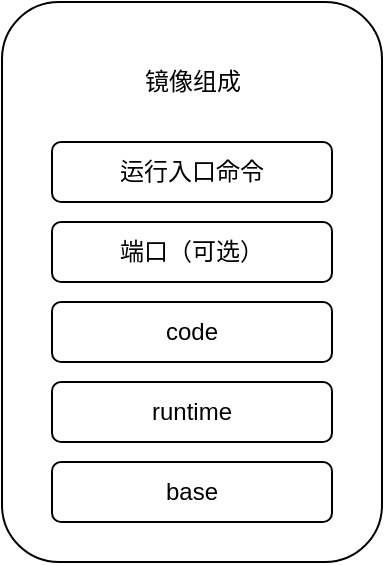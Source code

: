 <mxfile version="13.6.5">
    <diagram id="PKH8GeNciSd_MVebx0g8" name="第 1 页">
        <mxGraphModel dx="495" dy="428" grid="1" gridSize="10" guides="1" tooltips="1" connect="1" arrows="1" fold="1" page="1" pageScale="1" pageWidth="827" pageHeight="1169" math="0" shadow="0">
            <root>
                <mxCell id="0"/>
                <mxCell id="1" parent="0"/>
                <mxCell id="6" value="" style="rounded=1;whiteSpace=wrap;html=1;" vertex="1" parent="1">
                    <mxGeometry x="80" y="70" width="190" height="280" as="geometry"/>
                </mxCell>
                <mxCell id="2" value="base" style="rounded=1;whiteSpace=wrap;html=1;" vertex="1" parent="1">
                    <mxGeometry x="105" y="300" width="140" height="30" as="geometry"/>
                </mxCell>
                <mxCell id="7" value="runtime" style="rounded=1;whiteSpace=wrap;html=1;" vertex="1" parent="1">
                    <mxGeometry x="105" y="260" width="140" height="30" as="geometry"/>
                </mxCell>
                <mxCell id="8" value="code" style="rounded=1;whiteSpace=wrap;html=1;" vertex="1" parent="1">
                    <mxGeometry x="105" y="220" width="140" height="30" as="geometry"/>
                </mxCell>
                <mxCell id="10" value="端口（可选）" style="rounded=1;whiteSpace=wrap;html=1;" vertex="1" parent="1">
                    <mxGeometry x="105" y="180" width="140" height="30" as="geometry"/>
                </mxCell>
                <mxCell id="11" value="运行入口命令" style="rounded=1;whiteSpace=wrap;html=1;" vertex="1" parent="1">
                    <mxGeometry x="105" y="140" width="140" height="30" as="geometry"/>
                </mxCell>
                <mxCell id="12" value="镜像组成" style="text;html=1;align=center;verticalAlign=middle;resizable=0;points=[];autosize=1;" vertex="1" parent="1">
                    <mxGeometry x="145" y="100" width="60" height="20" as="geometry"/>
                </mxCell>
            </root>
        </mxGraphModel>
    </diagram>
</mxfile>